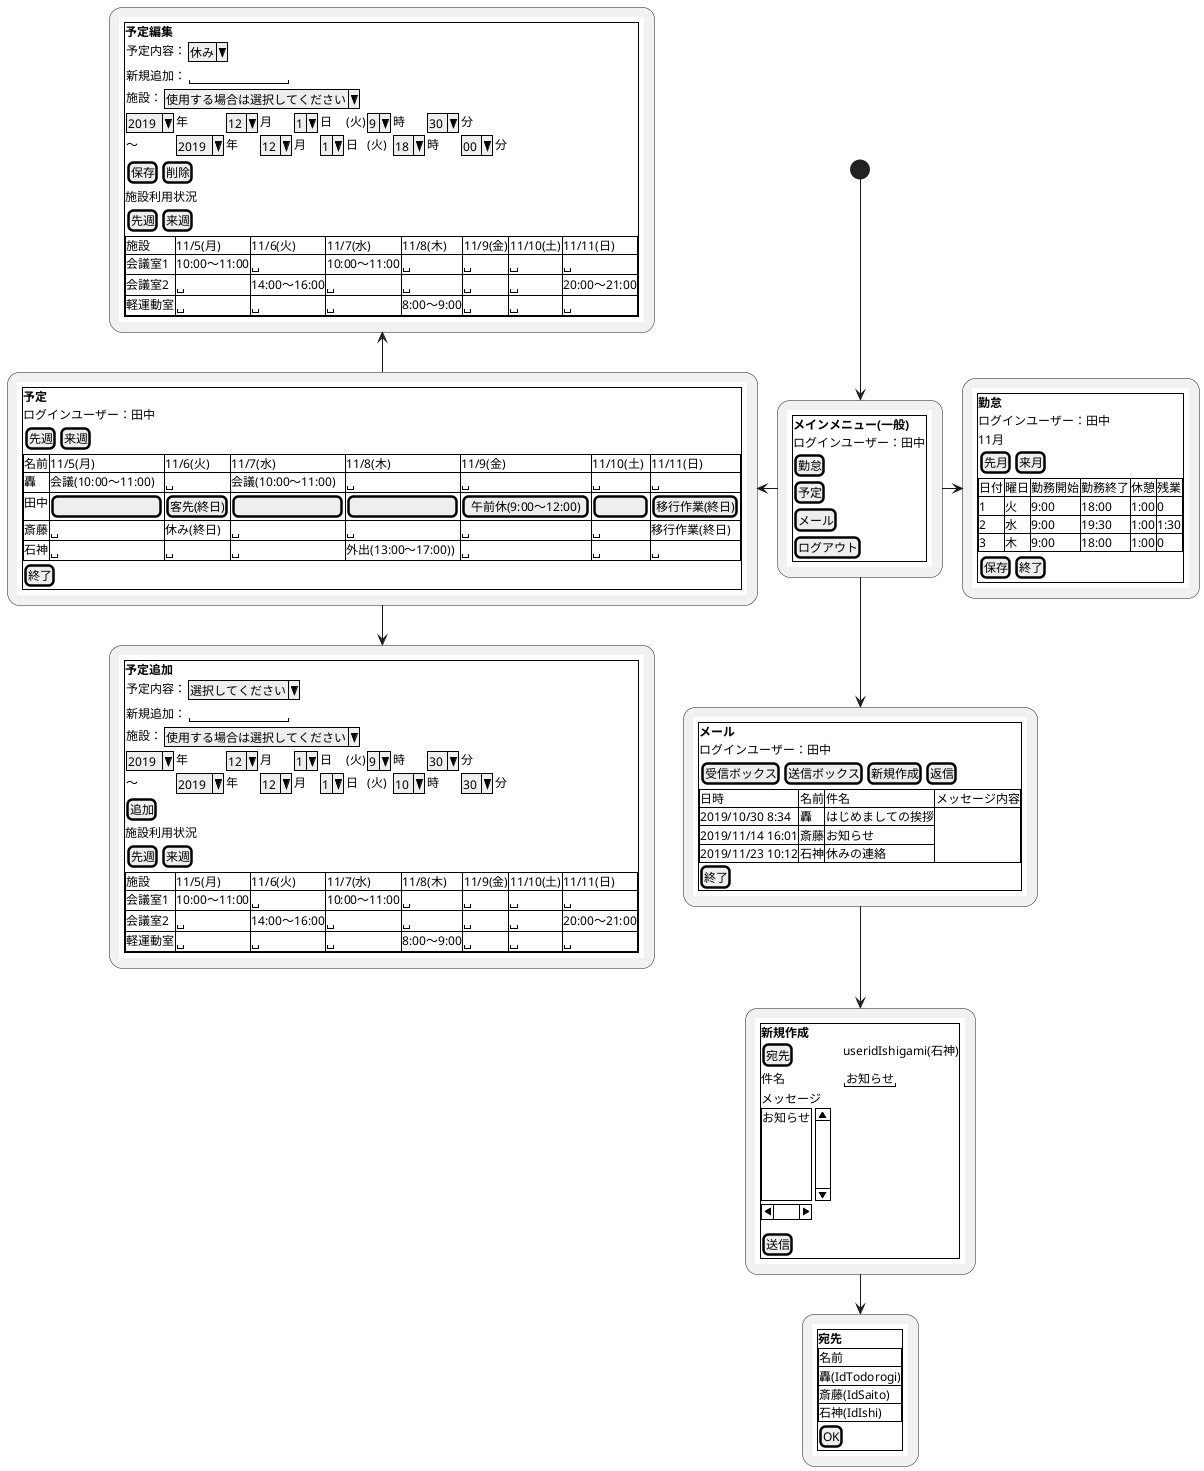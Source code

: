 @startsalt
@startuml
(*) --> "
{{
salt
{+
<b>メインメニュー(一般)
ログインユーザー：田中
[勤怠]
[予定]
[メール]
[ログアウト]
}
}}
" as menu
menu -right-> "
{{
salt
{+
<b>勤怠
ログインユーザー：田中
11月
{[先月] | [来月] }
{#
日付 | 曜日 | 勤務開始 | 勤務終了 | 休憩 | 残業
1 | 火 | 9:00 | 18:00 | 1:00 | 0
2 | 水 | 9:00 | 19:30 | 1:00 | 1:30
3 | 木 | 9:00 | 18:00 | 1:00 | 0
}
{[保存] | [終了]}
}
}}
" as kintai
menu -down-> "
{{
salt
{+
<b>メール
ログインユーザー：田中
{[受信ボックス] | [送信ボックス] | [新規作成] | [返信]}
{#
日時 | 名前 | 件名 | メッセージ内容
2019/10/30 8:34  | 轟 | はじめましての挨拶
2019/11/14 16:01  | 斎藤 | お知らせ
2019/11/23 10:12  | 石神 | 休みの連絡
}
[終了]
}
}}
" as mail
mail -down-> "
{{
salt
{+
<b>新規作成
[宛先] | useridIshigami(石神)
件名 | "お知らせ"
メッセージ
{S
お知らせ
.
.
.
.
}
[送信]
}
}}
" as createMail
createMail -down-> "
{{
salt
{+
<b>宛先
{#
名前
轟(IdTodorogi)
斎藤(IdSaito)
石神(IdIshi)
}
[OK]
}
}}
" as atesaki
menu -left-> "
{{
salt
{+
<b>予定
ログインユーザー：田中
{[先週] | [来週] }
{#
名前 | 11/5(月) | 11/6(火) | 11/7(水) | 11/8(木) | 11/9(金) | 11/10(土) | 11/11(日)
轟 | 会議(10:00〜11:00) | "" | 会議(10:00〜11:00) | "" | "" | "" | "" 
田中 | [             ] | [客先(終日)] | [             ] | [             ] | [午前休(9:00〜12:00)] | [      ] | [移行作業(終日)] 
斎藤 | "" | 休み(終日) | "" | "" | "" | "" | 移行作業(終日) 
石神 | "" | "" | "" | 外出(13:00〜17:00)) | "" | "" | ""
}
[終了]
}
}}
" as schedool
schedool -down-> "
{{
salt
{+
<b>予定追加
{予定内容： | ^選択してください^}
{新規追加： | "　　　　　　　　"}
{施設： | ^使用する場合は選択してください^}
{ ^2019^ | 年 | ^12^ | 月 | ^1^ | 日 | (火) | ^9^ | 時 | ^30^ | 分 
 〜 | ^2019^ | 年 | ^12^ | 月 | ^1^ | 日 | (火) | ^10^ | 時 | ^30^ | 分}
[追加]
施設利用状況
{[先週] | [来週] }
{#
施設 | 11/5(月) | 11/6(火) | 11/7(水) | 11/8(木) | 11/9(金) | 11/10(土) | 11/11(日)
会議室1 | 10:00〜11:00 | "" | 10:00〜11:00 | "" | "" | "" | "" 
会議室2 | "" | 14:00〜16:00 | "" | "" | "" | "" | 20:00〜21:00 
軽運動室 | "" | "" | "" | 8:00〜9:00 | "" | "" | ""
}
}
}}
" as schedoolAdd
schedool -up-> "
{{
salt
{+
<b>予定編集
{予定内容： | ^休み^}
{新規追加： | "　　　　　　　　"}
{施設： | ^使用する場合は選択してください^}
{ ^2019^ | 年 | ^12^ | 月 | ^1^ | 日 | (火) | ^9^ | 時 | ^30^ | 分 
 〜 | ^2019^ | 年 | ^12^ | 月 | ^1^ | 日 | (火) | ^18^ | 時 | ^00^ | 分}
{[保存] | [削除]}
施設利用状況
{[先週] | [来週] }
{#
施設 | 11/5(月) | 11/6(火) | 11/7(水) | 11/8(木) | 11/9(金) | 11/10(土) | 11/11(日)
会議室1 | 10:00〜11:00 | "" | 10:00〜11:00 | "" | "" | "" | "" 
会議室2 | "" | 14:00〜16:00 | "" | "" | "" | "" | 20:00〜21:00 
軽運動室 | "" | "" | "" | 8:00〜9:00 | "" | "" | ""
}
}
}}
"
@enduml
@endsalt
